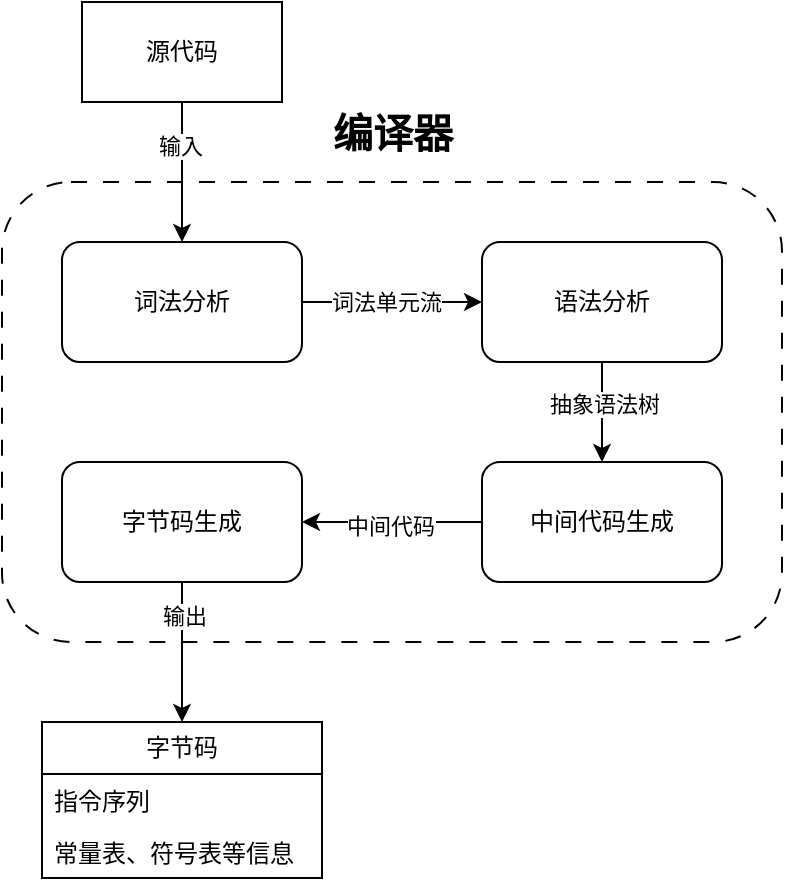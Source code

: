 <mxfile version="26.1.1">
  <diagram name="第 1 页" id="mVP6j7SCdk7ZE-yo4KtM">
    <mxGraphModel dx="1838" dy="1079" grid="1" gridSize="10" guides="1" tooltips="1" connect="1" arrows="1" fold="1" page="1" pageScale="1" pageWidth="850" pageHeight="950" math="0" shadow="0">
      <root>
        <mxCell id="0" />
        <mxCell id="1" parent="0" />
        <mxCell id="shK-o-8r0Xd0-KGu6ifd-6" value="" style="rounded=1;whiteSpace=wrap;html=1;dashed=1;dashPattern=8 8;" parent="1" vertex="1">
          <mxGeometry x="50" y="140" width="390" height="230" as="geometry" />
        </mxCell>
        <mxCell id="shK-o-8r0Xd0-KGu6ifd-19" style="edgeStyle=orthogonalEdgeStyle;rounded=0;orthogonalLoop=1;jettySize=auto;html=1;exitX=0.5;exitY=1;exitDx=0;exitDy=0;entryX=0.5;entryY=0;entryDx=0;entryDy=0;" parent="1" source="shK-o-8r0Xd0-KGu6ifd-3" target="shK-o-8r0Xd0-KGu6ifd-14" edge="1">
          <mxGeometry relative="1" as="geometry" />
        </mxCell>
        <mxCell id="shK-o-8r0Xd0-KGu6ifd-38" value="输入" style="edgeLabel;html=1;align=center;verticalAlign=middle;resizable=0;points=[];" parent="shK-o-8r0Xd0-KGu6ifd-19" vertex="1" connectable="0">
          <mxGeometry x="-0.453" y="-1" relative="1" as="geometry">
            <mxPoint y="3" as="offset" />
          </mxGeometry>
        </mxCell>
        <mxCell id="shK-o-8r0Xd0-KGu6ifd-3" value="源代码" style="rounded=0;whiteSpace=wrap;html=1;" parent="1" vertex="1">
          <mxGeometry x="90" y="50" width="100" height="50" as="geometry" />
        </mxCell>
        <mxCell id="shK-o-8r0Xd0-KGu6ifd-21" style="edgeStyle=orthogonalEdgeStyle;rounded=0;orthogonalLoop=1;jettySize=auto;html=1;exitX=1;exitY=0.5;exitDx=0;exitDy=0;entryX=0;entryY=0.5;entryDx=0;entryDy=0;" parent="1" source="shK-o-8r0Xd0-KGu6ifd-14" target="shK-o-8r0Xd0-KGu6ifd-15" edge="1">
          <mxGeometry relative="1" as="geometry" />
        </mxCell>
        <mxCell id="shK-o-8r0Xd0-KGu6ifd-22" value="词法单元流" style="edgeLabel;html=1;align=center;verticalAlign=middle;resizable=0;points=[];" parent="shK-o-8r0Xd0-KGu6ifd-21" vertex="1" connectable="0">
          <mxGeometry x="-0.083" relative="1" as="geometry">
            <mxPoint as="offset" />
          </mxGeometry>
        </mxCell>
        <mxCell id="shK-o-8r0Xd0-KGu6ifd-14" value="词法分析" style="rounded=1;whiteSpace=wrap;html=1;" parent="1" vertex="1">
          <mxGeometry x="80" y="170" width="120" height="60" as="geometry" />
        </mxCell>
        <mxCell id="shK-o-8r0Xd0-KGu6ifd-23" style="edgeStyle=orthogonalEdgeStyle;rounded=0;orthogonalLoop=1;jettySize=auto;html=1;exitX=0.5;exitY=1;exitDx=0;exitDy=0;" parent="1" source="shK-o-8r0Xd0-KGu6ifd-15" target="shK-o-8r0Xd0-KGu6ifd-16" edge="1">
          <mxGeometry relative="1" as="geometry" />
        </mxCell>
        <mxCell id="shK-o-8r0Xd0-KGu6ifd-24" value="抽象语法树" style="edgeLabel;html=1;align=center;verticalAlign=middle;resizable=0;points=[];" parent="shK-o-8r0Xd0-KGu6ifd-23" vertex="1" connectable="0">
          <mxGeometry x="-0.178" y="1" relative="1" as="geometry">
            <mxPoint as="offset" />
          </mxGeometry>
        </mxCell>
        <mxCell id="shK-o-8r0Xd0-KGu6ifd-15" value="语法分析" style="rounded=1;whiteSpace=wrap;html=1;" parent="1" vertex="1">
          <mxGeometry x="290" y="170" width="120" height="60" as="geometry" />
        </mxCell>
        <mxCell id="shK-o-8r0Xd0-KGu6ifd-25" style="edgeStyle=orthogonalEdgeStyle;rounded=0;orthogonalLoop=1;jettySize=auto;html=1;exitX=0;exitY=0.5;exitDx=0;exitDy=0;entryX=1;entryY=0.5;entryDx=0;entryDy=0;" parent="1" source="shK-o-8r0Xd0-KGu6ifd-16" target="shK-o-8r0Xd0-KGu6ifd-17" edge="1">
          <mxGeometry relative="1" as="geometry" />
        </mxCell>
        <mxCell id="shK-o-8r0Xd0-KGu6ifd-26" value="中间代码" style="edgeLabel;html=1;align=center;verticalAlign=middle;resizable=0;points=[];" parent="shK-o-8r0Xd0-KGu6ifd-25" vertex="1" connectable="0">
          <mxGeometry x="0.031" y="2" relative="1" as="geometry">
            <mxPoint as="offset" />
          </mxGeometry>
        </mxCell>
        <mxCell id="shK-o-8r0Xd0-KGu6ifd-16" value="中间代码生成" style="rounded=1;whiteSpace=wrap;html=1;" parent="1" vertex="1">
          <mxGeometry x="290" y="280" width="120" height="60" as="geometry" />
        </mxCell>
        <mxCell id="shK-o-8r0Xd0-KGu6ifd-37" style="edgeStyle=orthogonalEdgeStyle;rounded=0;orthogonalLoop=1;jettySize=auto;html=1;entryX=0.5;entryY=0;entryDx=0;entryDy=0;" parent="1" target="shK-o-8r0Xd0-KGu6ifd-33" edge="1">
          <mxGeometry relative="1" as="geometry">
            <mxPoint x="140" y="340" as="sourcePoint" />
            <Array as="points">
              <mxPoint x="140" y="370" />
              <mxPoint x="140" y="370" />
            </Array>
          </mxGeometry>
        </mxCell>
        <mxCell id="shK-o-8r0Xd0-KGu6ifd-39" value="输出" style="edgeLabel;html=1;align=center;verticalAlign=middle;resizable=0;points=[];" parent="shK-o-8r0Xd0-KGu6ifd-37" vertex="1" connectable="0">
          <mxGeometry x="-0.174" y="1" relative="1" as="geometry">
            <mxPoint y="-12" as="offset" />
          </mxGeometry>
        </mxCell>
        <mxCell id="shK-o-8r0Xd0-KGu6ifd-17" value="字节码生成" style="rounded=1;whiteSpace=wrap;html=1;" parent="1" vertex="1">
          <mxGeometry x="80" y="280" width="120" height="60" as="geometry" />
        </mxCell>
        <mxCell id="shK-o-8r0Xd0-KGu6ifd-18" value="编译器" style="text;html=1;align=center;verticalAlign=middle;whiteSpace=wrap;rounded=0;fontStyle=1;fontSize=20;" parent="1" vertex="1">
          <mxGeometry x="202.5" y="100" width="85" height="30" as="geometry" />
        </mxCell>
        <mxCell id="shK-o-8r0Xd0-KGu6ifd-33" value="字节码" style="swimlane;fontStyle=0;childLayout=stackLayout;horizontal=1;startSize=26;fillColor=none;horizontalStack=0;resizeParent=1;resizeParentMax=0;resizeLast=0;collapsible=1;marginBottom=0;whiteSpace=wrap;html=1;" parent="1" vertex="1">
          <mxGeometry x="70" y="410" width="140" height="78" as="geometry">
            <mxRectangle x="100" y="540" width="80" height="30" as="alternateBounds" />
          </mxGeometry>
        </mxCell>
        <mxCell id="shK-o-8r0Xd0-KGu6ifd-34" value="指令序列" style="text;strokeColor=none;fillColor=none;align=left;verticalAlign=top;spacingLeft=4;spacingRight=4;overflow=hidden;rotatable=0;points=[[0,0.5],[1,0.5]];portConstraint=eastwest;whiteSpace=wrap;html=1;" parent="shK-o-8r0Xd0-KGu6ifd-33" vertex="1">
          <mxGeometry y="26" width="140" height="26" as="geometry" />
        </mxCell>
        <mxCell id="shK-o-8r0Xd0-KGu6ifd-35" value="常量表、符号表等信息" style="text;strokeColor=none;fillColor=none;align=left;verticalAlign=top;spacingLeft=4;spacingRight=4;overflow=hidden;rotatable=0;points=[[0,0.5],[1,0.5]];portConstraint=eastwest;whiteSpace=wrap;html=1;" parent="shK-o-8r0Xd0-KGu6ifd-33" vertex="1">
          <mxGeometry y="52" width="140" height="26" as="geometry" />
        </mxCell>
      </root>
    </mxGraphModel>
  </diagram>
</mxfile>

